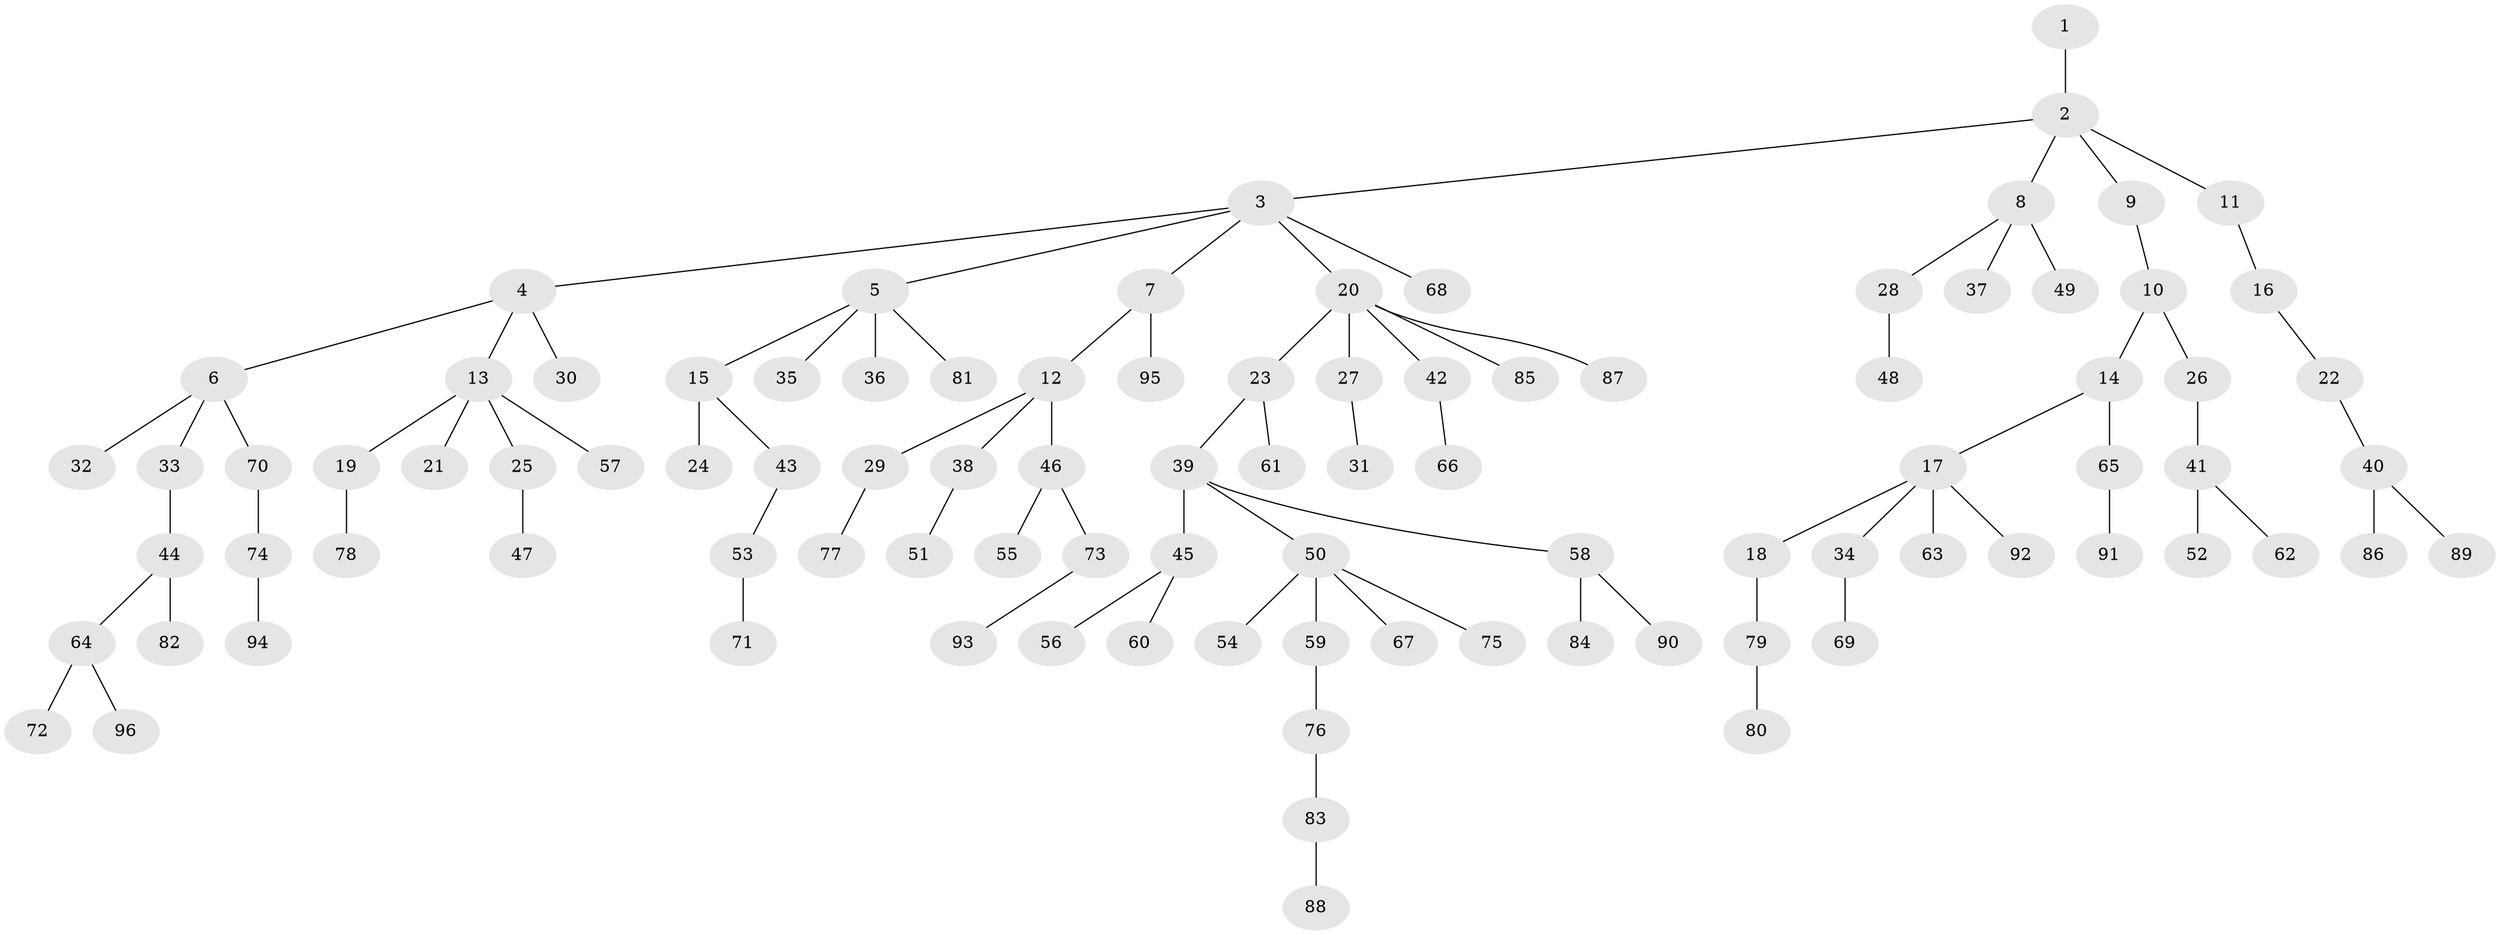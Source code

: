 // coarse degree distribution, {1: 0.578125, 9: 0.015625, 3: 0.0625, 6: 0.03125, 4: 0.078125, 2: 0.203125, 5: 0.03125}
// Generated by graph-tools (version 1.1) at 2025/24/03/03/25 07:24:07]
// undirected, 96 vertices, 95 edges
graph export_dot {
graph [start="1"]
  node [color=gray90,style=filled];
  1;
  2;
  3;
  4;
  5;
  6;
  7;
  8;
  9;
  10;
  11;
  12;
  13;
  14;
  15;
  16;
  17;
  18;
  19;
  20;
  21;
  22;
  23;
  24;
  25;
  26;
  27;
  28;
  29;
  30;
  31;
  32;
  33;
  34;
  35;
  36;
  37;
  38;
  39;
  40;
  41;
  42;
  43;
  44;
  45;
  46;
  47;
  48;
  49;
  50;
  51;
  52;
  53;
  54;
  55;
  56;
  57;
  58;
  59;
  60;
  61;
  62;
  63;
  64;
  65;
  66;
  67;
  68;
  69;
  70;
  71;
  72;
  73;
  74;
  75;
  76;
  77;
  78;
  79;
  80;
  81;
  82;
  83;
  84;
  85;
  86;
  87;
  88;
  89;
  90;
  91;
  92;
  93;
  94;
  95;
  96;
  1 -- 2;
  2 -- 3;
  2 -- 8;
  2 -- 9;
  2 -- 11;
  3 -- 4;
  3 -- 5;
  3 -- 7;
  3 -- 20;
  3 -- 68;
  4 -- 6;
  4 -- 13;
  4 -- 30;
  5 -- 15;
  5 -- 35;
  5 -- 36;
  5 -- 81;
  6 -- 32;
  6 -- 33;
  6 -- 70;
  7 -- 12;
  7 -- 95;
  8 -- 28;
  8 -- 37;
  8 -- 49;
  9 -- 10;
  10 -- 14;
  10 -- 26;
  11 -- 16;
  12 -- 29;
  12 -- 38;
  12 -- 46;
  13 -- 19;
  13 -- 21;
  13 -- 25;
  13 -- 57;
  14 -- 17;
  14 -- 65;
  15 -- 24;
  15 -- 43;
  16 -- 22;
  17 -- 18;
  17 -- 34;
  17 -- 63;
  17 -- 92;
  18 -- 79;
  19 -- 78;
  20 -- 23;
  20 -- 27;
  20 -- 42;
  20 -- 85;
  20 -- 87;
  22 -- 40;
  23 -- 39;
  23 -- 61;
  25 -- 47;
  26 -- 41;
  27 -- 31;
  28 -- 48;
  29 -- 77;
  33 -- 44;
  34 -- 69;
  38 -- 51;
  39 -- 45;
  39 -- 50;
  39 -- 58;
  40 -- 86;
  40 -- 89;
  41 -- 52;
  41 -- 62;
  42 -- 66;
  43 -- 53;
  44 -- 64;
  44 -- 82;
  45 -- 56;
  45 -- 60;
  46 -- 55;
  46 -- 73;
  50 -- 54;
  50 -- 59;
  50 -- 67;
  50 -- 75;
  53 -- 71;
  58 -- 84;
  58 -- 90;
  59 -- 76;
  64 -- 72;
  64 -- 96;
  65 -- 91;
  70 -- 74;
  73 -- 93;
  74 -- 94;
  76 -- 83;
  79 -- 80;
  83 -- 88;
}
